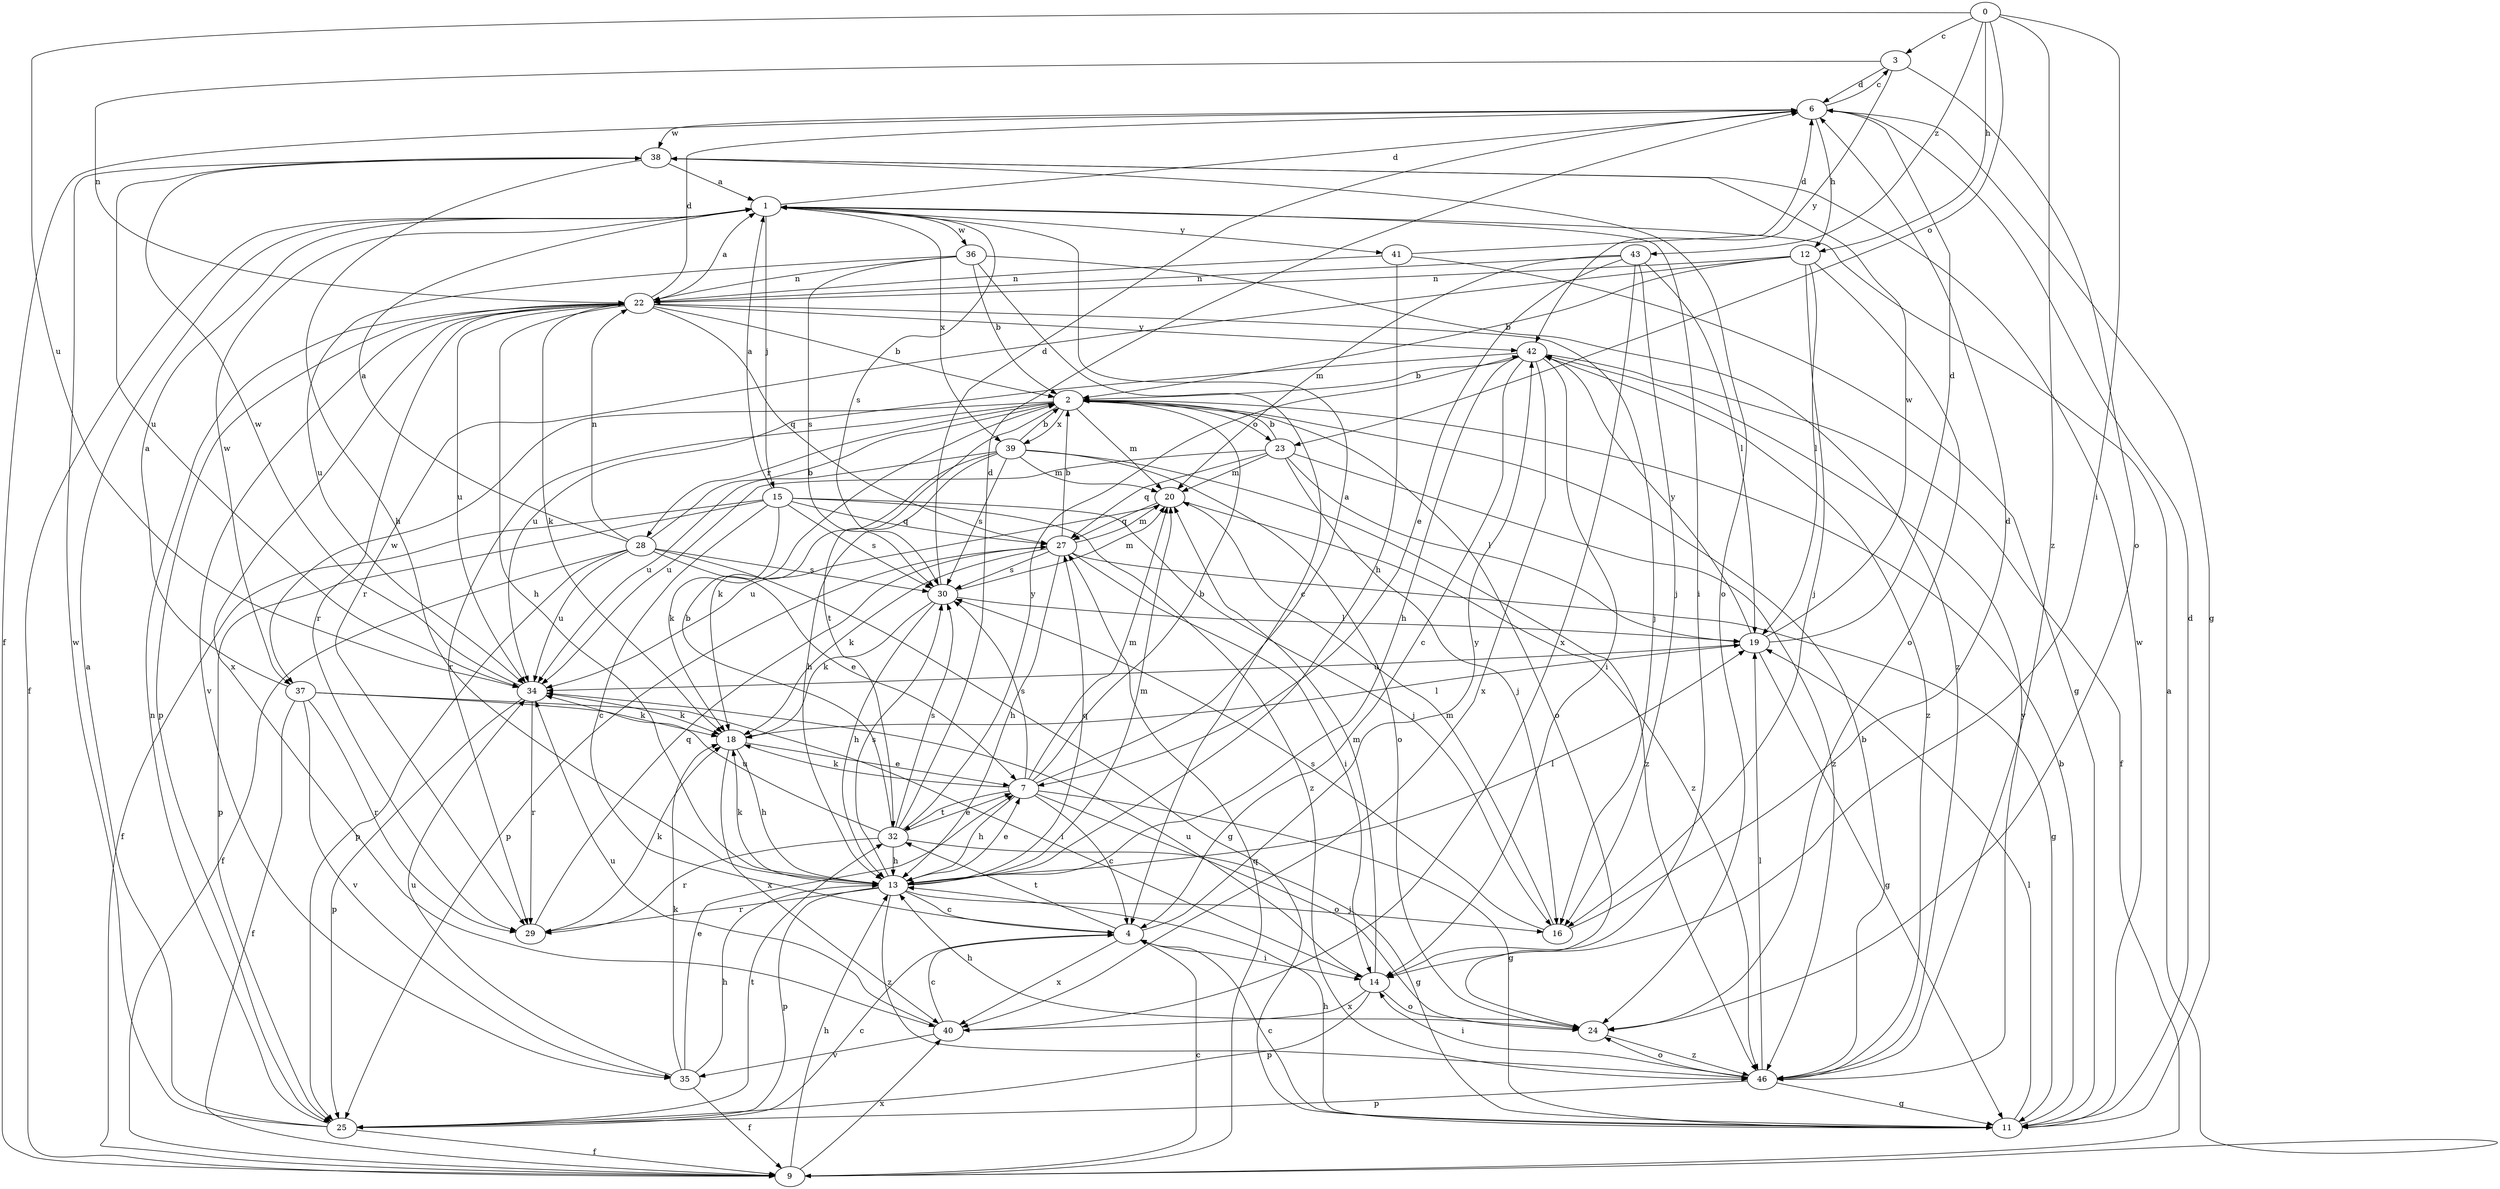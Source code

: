 strict digraph  {
0;
1;
2;
3;
4;
6;
7;
9;
11;
12;
13;
14;
15;
16;
18;
19;
20;
22;
23;
24;
25;
27;
28;
29;
30;
32;
34;
35;
36;
37;
38;
39;
40;
41;
42;
43;
46;
0 -> 3  [label=c];
0 -> 12  [label=h];
0 -> 14  [label=i];
0 -> 23  [label=o];
0 -> 34  [label=u];
0 -> 43  [label=z];
0 -> 46  [label=z];
1 -> 6  [label=d];
1 -> 9  [label=f];
1 -> 14  [label=i];
1 -> 15  [label=j];
1 -> 30  [label=s];
1 -> 36  [label=w];
1 -> 37  [label=w];
1 -> 39  [label=x];
1 -> 41  [label=y];
2 -> 20  [label=m];
2 -> 23  [label=o];
2 -> 24  [label=o];
2 -> 28  [label=r];
2 -> 29  [label=r];
2 -> 32  [label=t];
2 -> 37  [label=w];
2 -> 39  [label=x];
3 -> 6  [label=d];
3 -> 22  [label=n];
3 -> 24  [label=o];
3 -> 42  [label=y];
4 -> 14  [label=i];
4 -> 32  [label=t];
4 -> 40  [label=x];
4 -> 42  [label=y];
6 -> 3  [label=c];
6 -> 9  [label=f];
6 -> 11  [label=g];
6 -> 12  [label=h];
6 -> 38  [label=w];
7 -> 1  [label=a];
7 -> 2  [label=b];
7 -> 4  [label=c];
7 -> 11  [label=g];
7 -> 13  [label=h];
7 -> 18  [label=k];
7 -> 20  [label=m];
7 -> 24  [label=o];
7 -> 30  [label=s];
7 -> 32  [label=t];
9 -> 1  [label=a];
9 -> 4  [label=c];
9 -> 13  [label=h];
9 -> 27  [label=q];
9 -> 40  [label=x];
11 -> 2  [label=b];
11 -> 4  [label=c];
11 -> 6  [label=d];
11 -> 13  [label=h];
11 -> 19  [label=l];
11 -> 38  [label=w];
12 -> 2  [label=b];
12 -> 16  [label=j];
12 -> 19  [label=l];
12 -> 22  [label=n];
12 -> 24  [label=o];
12 -> 29  [label=r];
13 -> 4  [label=c];
13 -> 7  [label=e];
13 -> 16  [label=j];
13 -> 18  [label=k];
13 -> 19  [label=l];
13 -> 20  [label=m];
13 -> 25  [label=p];
13 -> 27  [label=q];
13 -> 29  [label=r];
13 -> 30  [label=s];
13 -> 46  [label=z];
14 -> 20  [label=m];
14 -> 24  [label=o];
14 -> 25  [label=p];
14 -> 34  [label=u];
14 -> 40  [label=x];
15 -> 1  [label=a];
15 -> 4  [label=c];
15 -> 9  [label=f];
15 -> 16  [label=j];
15 -> 18  [label=k];
15 -> 25  [label=p];
15 -> 27  [label=q];
15 -> 30  [label=s];
15 -> 46  [label=z];
16 -> 6  [label=d];
16 -> 20  [label=m];
16 -> 30  [label=s];
18 -> 7  [label=e];
18 -> 13  [label=h];
18 -> 19  [label=l];
18 -> 40  [label=x];
19 -> 6  [label=d];
19 -> 11  [label=g];
19 -> 34  [label=u];
19 -> 38  [label=w];
19 -> 42  [label=y];
20 -> 27  [label=q];
20 -> 34  [label=u];
20 -> 46  [label=z];
22 -> 1  [label=a];
22 -> 2  [label=b];
22 -> 6  [label=d];
22 -> 13  [label=h];
22 -> 16  [label=j];
22 -> 18  [label=k];
22 -> 25  [label=p];
22 -> 27  [label=q];
22 -> 29  [label=r];
22 -> 34  [label=u];
22 -> 35  [label=v];
22 -> 40  [label=x];
22 -> 42  [label=y];
23 -> 2  [label=b];
23 -> 16  [label=j];
23 -> 19  [label=l];
23 -> 20  [label=m];
23 -> 27  [label=q];
23 -> 34  [label=u];
23 -> 46  [label=z];
24 -> 13  [label=h];
24 -> 46  [label=z];
25 -> 1  [label=a];
25 -> 4  [label=c];
25 -> 9  [label=f];
25 -> 22  [label=n];
25 -> 32  [label=t];
25 -> 38  [label=w];
27 -> 2  [label=b];
27 -> 11  [label=g];
27 -> 13  [label=h];
27 -> 14  [label=i];
27 -> 18  [label=k];
27 -> 20  [label=m];
27 -> 25  [label=p];
27 -> 30  [label=s];
28 -> 1  [label=a];
28 -> 2  [label=b];
28 -> 7  [label=e];
28 -> 9  [label=f];
28 -> 11  [label=g];
28 -> 22  [label=n];
28 -> 25  [label=p];
28 -> 30  [label=s];
28 -> 34  [label=u];
29 -> 18  [label=k];
29 -> 27  [label=q];
30 -> 6  [label=d];
30 -> 13  [label=h];
30 -> 18  [label=k];
30 -> 19  [label=l];
30 -> 20  [label=m];
32 -> 2  [label=b];
32 -> 6  [label=d];
32 -> 7  [label=e];
32 -> 11  [label=g];
32 -> 13  [label=h];
32 -> 29  [label=r];
32 -> 30  [label=s];
32 -> 34  [label=u];
32 -> 42  [label=y];
34 -> 18  [label=k];
34 -> 25  [label=p];
34 -> 29  [label=r];
34 -> 38  [label=w];
35 -> 7  [label=e];
35 -> 9  [label=f];
35 -> 13  [label=h];
35 -> 18  [label=k];
35 -> 34  [label=u];
36 -> 2  [label=b];
36 -> 4  [label=c];
36 -> 22  [label=n];
36 -> 30  [label=s];
36 -> 34  [label=u];
36 -> 46  [label=z];
37 -> 1  [label=a];
37 -> 9  [label=f];
37 -> 14  [label=i];
37 -> 18  [label=k];
37 -> 29  [label=r];
37 -> 35  [label=v];
38 -> 1  [label=a];
38 -> 13  [label=h];
38 -> 24  [label=o];
38 -> 34  [label=u];
39 -> 2  [label=b];
39 -> 13  [label=h];
39 -> 18  [label=k];
39 -> 20  [label=m];
39 -> 24  [label=o];
39 -> 30  [label=s];
39 -> 34  [label=u];
39 -> 46  [label=z];
40 -> 4  [label=c];
40 -> 34  [label=u];
40 -> 35  [label=v];
41 -> 6  [label=d];
41 -> 11  [label=g];
41 -> 13  [label=h];
41 -> 22  [label=n];
42 -> 2  [label=b];
42 -> 4  [label=c];
42 -> 9  [label=f];
42 -> 13  [label=h];
42 -> 14  [label=i];
42 -> 34  [label=u];
42 -> 40  [label=x];
42 -> 46  [label=z];
43 -> 7  [label=e];
43 -> 16  [label=j];
43 -> 19  [label=l];
43 -> 20  [label=m];
43 -> 22  [label=n];
43 -> 40  [label=x];
46 -> 2  [label=b];
46 -> 11  [label=g];
46 -> 14  [label=i];
46 -> 19  [label=l];
46 -> 24  [label=o];
46 -> 25  [label=p];
46 -> 42  [label=y];
}

